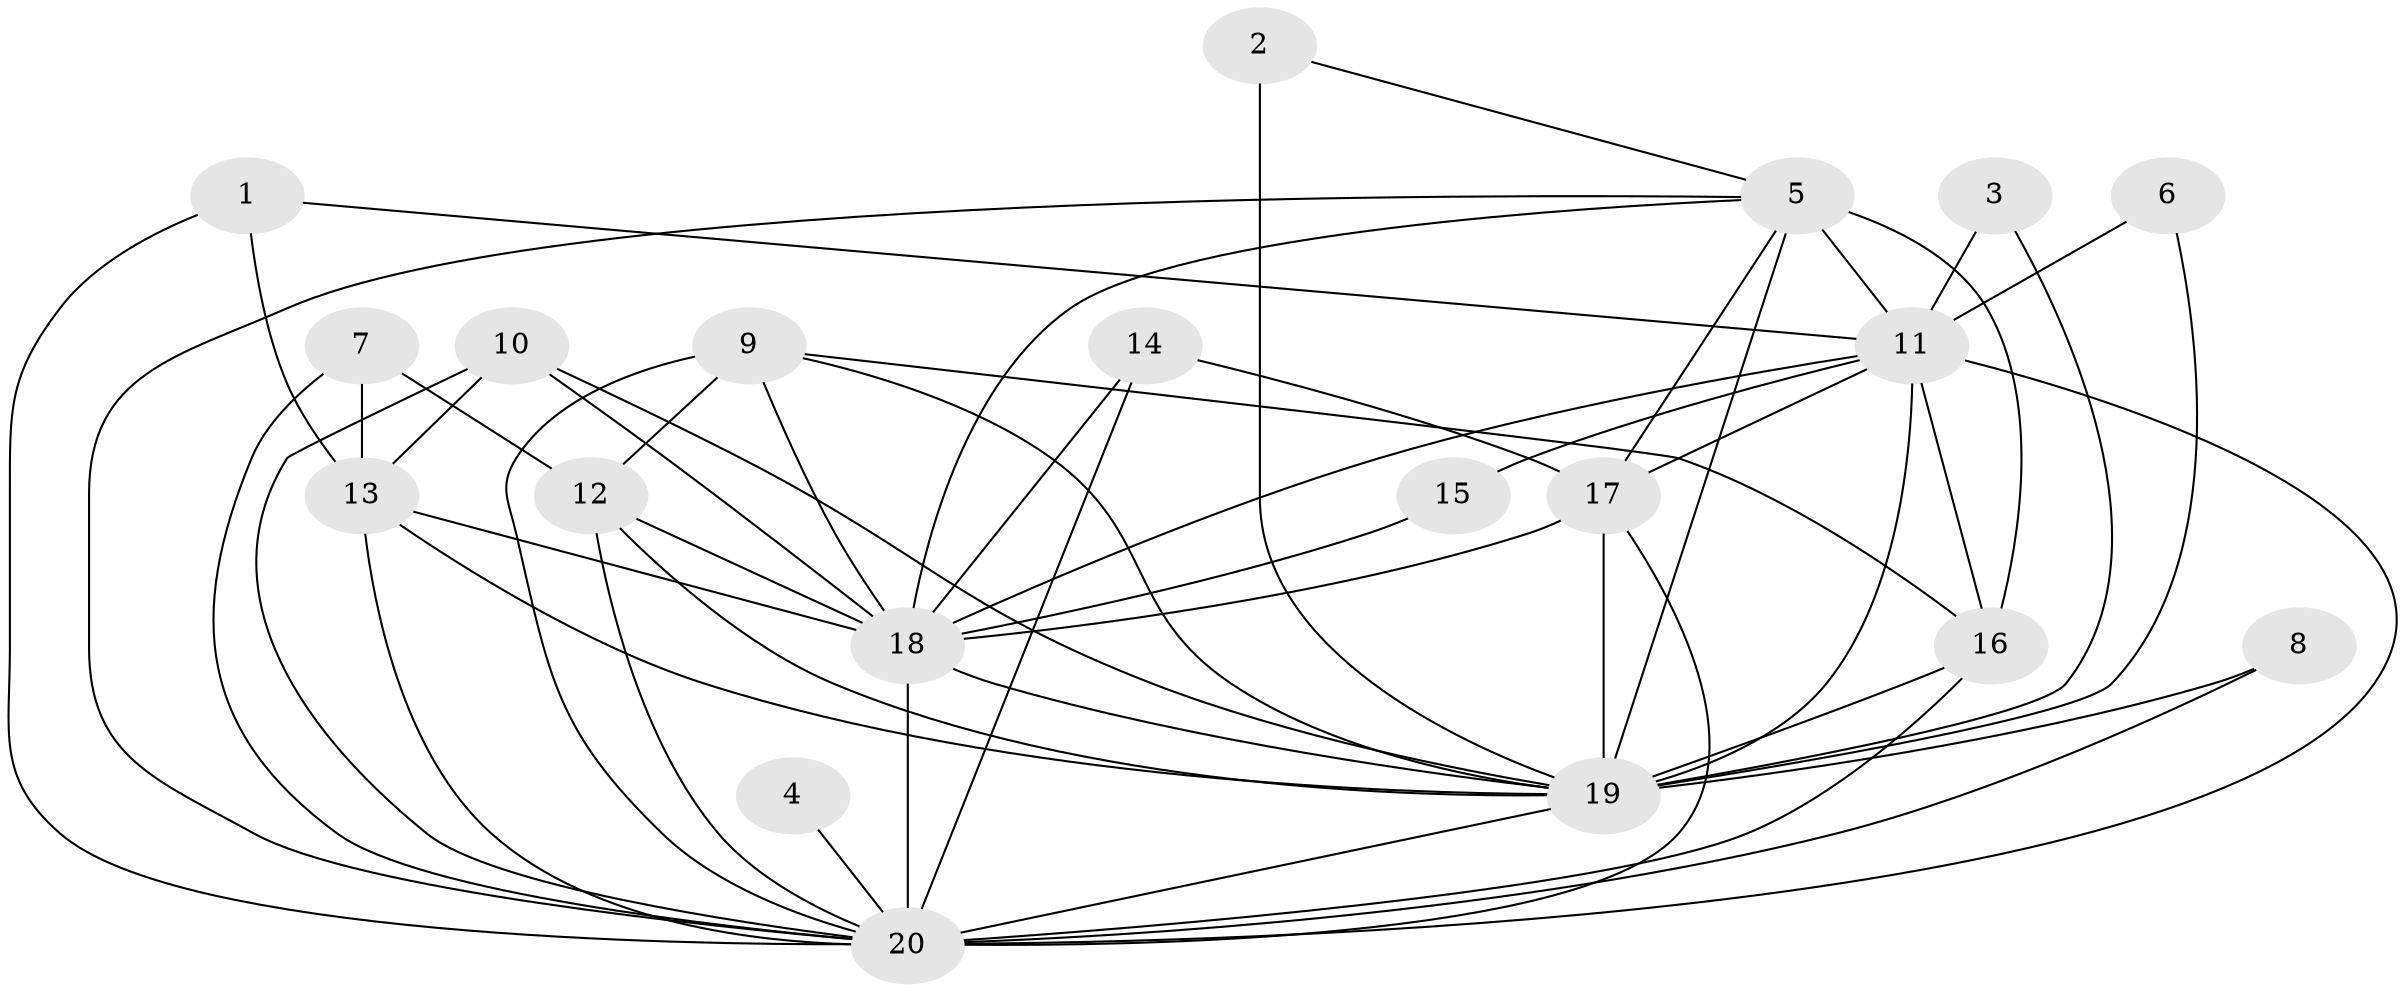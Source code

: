 // original degree distribution, {20: 0.015625, 17: 0.046875, 13: 0.03125, 19: 0.015625, 12: 0.015625, 15: 0.015625, 24: 0.015625, 3: 0.234375, 4: 0.0625, 2: 0.515625, 7: 0.015625, 5: 0.015625}
// Generated by graph-tools (version 1.1) at 2025/36/03/04/25 23:36:33]
// undirected, 20 vertices, 54 edges
graph export_dot {
  node [color=gray90,style=filled];
  1;
  2;
  3;
  4;
  5;
  6;
  7;
  8;
  9;
  10;
  11;
  12;
  13;
  14;
  15;
  16;
  17;
  18;
  19;
  20;
  1 -- 11 [weight=1.0];
  1 -- 13 [weight=1.0];
  1 -- 20 [weight=1.0];
  2 -- 5 [weight=1.0];
  2 -- 19 [weight=2.0];
  3 -- 11 [weight=1.0];
  3 -- 19 [weight=1.0];
  4 -- 20 [weight=1.0];
  5 -- 11 [weight=6.0];
  5 -- 16 [weight=1.0];
  5 -- 17 [weight=3.0];
  5 -- 18 [weight=3.0];
  5 -- 19 [weight=6.0];
  5 -- 20 [weight=5.0];
  6 -- 11 [weight=1.0];
  6 -- 19 [weight=1.0];
  7 -- 12 [weight=1.0];
  7 -- 13 [weight=1.0];
  7 -- 20 [weight=1.0];
  8 -- 19 [weight=1.0];
  8 -- 20 [weight=2.0];
  9 -- 12 [weight=1.0];
  9 -- 16 [weight=1.0];
  9 -- 18 [weight=1.0];
  9 -- 19 [weight=1.0];
  9 -- 20 [weight=1.0];
  10 -- 13 [weight=1.0];
  10 -- 18 [weight=1.0];
  10 -- 19 [weight=1.0];
  10 -- 20 [weight=2.0];
  11 -- 15 [weight=3.0];
  11 -- 16 [weight=1.0];
  11 -- 17 [weight=3.0];
  11 -- 18 [weight=2.0];
  11 -- 19 [weight=4.0];
  11 -- 20 [weight=4.0];
  12 -- 18 [weight=1.0];
  12 -- 19 [weight=1.0];
  12 -- 20 [weight=2.0];
  13 -- 18 [weight=1.0];
  13 -- 19 [weight=1.0];
  13 -- 20 [weight=2.0];
  14 -- 17 [weight=1.0];
  14 -- 18 [weight=1.0];
  14 -- 20 [weight=3.0];
  15 -- 18 [weight=1.0];
  16 -- 19 [weight=2.0];
  16 -- 20 [weight=1.0];
  17 -- 18 [weight=1.0];
  17 -- 19 [weight=3.0];
  17 -- 20 [weight=2.0];
  18 -- 19 [weight=2.0];
  18 -- 20 [weight=4.0];
  19 -- 20 [weight=4.0];
}
